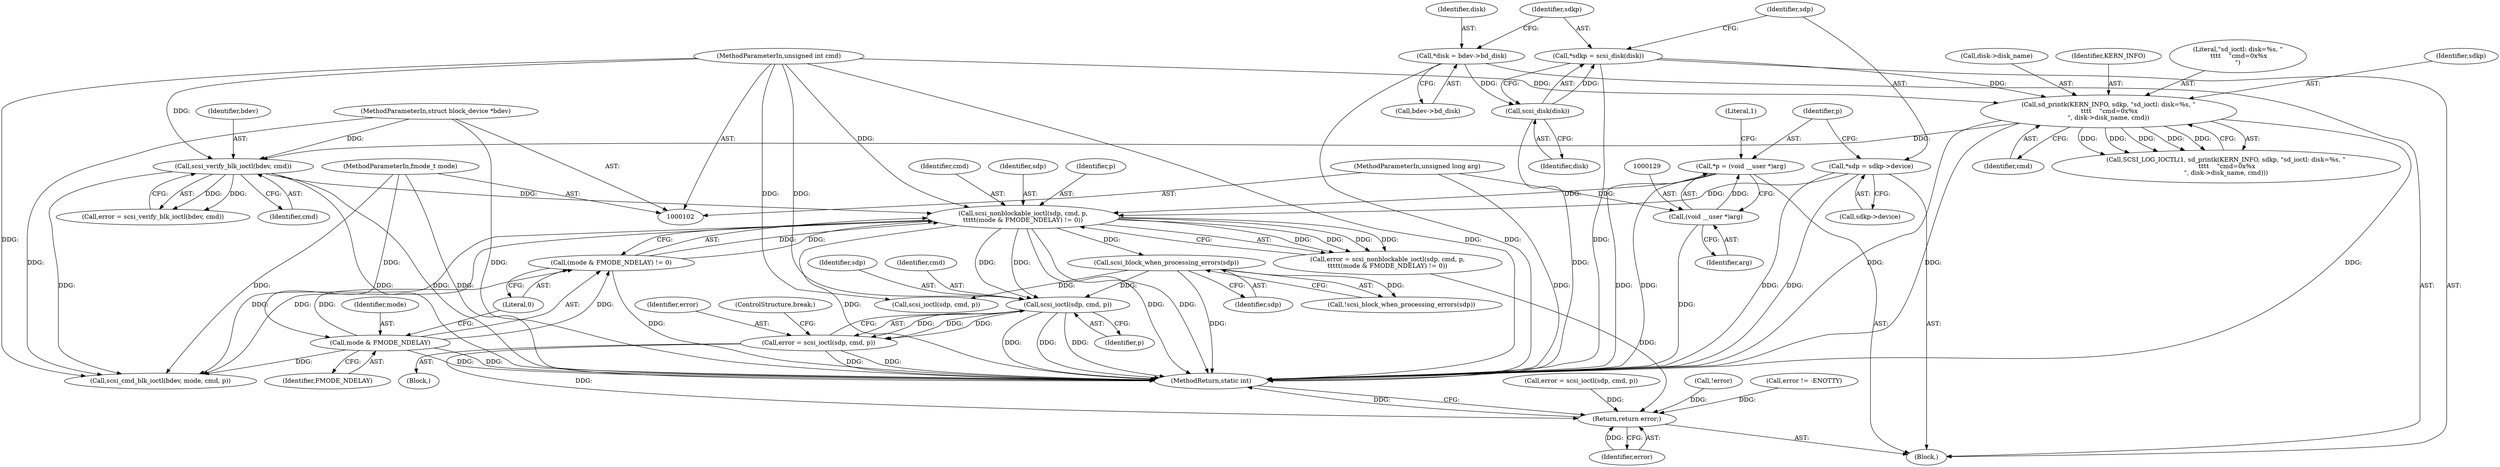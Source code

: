 digraph "0_linux_0bfc96cb77224736dfa35c3c555d37b3646ef35e_1@pointer" {
"1000179" [label="(Call,scsi_ioctl(sdp, cmd, p))"];
"1000167" [label="(Call,scsi_block_when_processing_errors(sdp))"];
"1000155" [label="(Call,scsi_nonblockable_ioctl(sdp, cmd, p,\n\t\t\t\t\t(mode & FMODE_NDELAY) != 0))"];
"1000120" [label="(Call,*sdp = sdkp->device)"];
"1000144" [label="(Call,scsi_verify_blk_ioctl(bdev, cmd))"];
"1000103" [label="(MethodParameterIn,struct block_device *bdev)"];
"1000134" [label="(Call,sd_printk(KERN_INFO, sdkp, \"sd_ioctl: disk=%s, \"\n \t\t\t\t    \"cmd=0x%x\n\", disk->disk_name, cmd))"];
"1000115" [label="(Call,*sdkp = scsi_disk(disk))"];
"1000117" [label="(Call,scsi_disk(disk))"];
"1000109" [label="(Call,*disk = bdev->bd_disk)"];
"1000105" [label="(MethodParameterIn,unsigned int cmd)"];
"1000126" [label="(Call,*p = (void __user *)arg)"];
"1000128" [label="(Call,(void __user *)arg)"];
"1000106" [label="(MethodParameterIn,unsigned long arg)"];
"1000159" [label="(Call,(mode & FMODE_NDELAY) != 0)"];
"1000160" [label="(Call,mode & FMODE_NDELAY)"];
"1000104" [label="(MethodParameterIn,fmode_t mode)"];
"1000177" [label="(Call,error = scsi_ioctl(sdp, cmd, p))"];
"1000206" [label="(Return,return error;)"];
"1000182" [label="(Identifier,p)"];
"1000166" [label="(Call,!scsi_block_when_processing_errors(sdp))"];
"1000126" [label="(Call,*p = (void __user *)arg)"];
"1000198" [label="(Call,error = scsi_ioctl(sdp, cmd, p))"];
"1000128" [label="(Call,(void __user *)arg)"];
"1000122" [label="(Call,sdkp->device)"];
"1000177" [label="(Call,error = scsi_ioctl(sdp, cmd, p))"];
"1000137" [label="(Literal,\"sd_ioctl: disk=%s, \"\n \t\t\t\t    \"cmd=0x%x\n\")"];
"1000130" [label="(Identifier,arg)"];
"1000167" [label="(Call,scsi_block_when_processing_errors(sdp))"];
"1000180" [label="(Identifier,sdp)"];
"1000155" [label="(Call,scsi_nonblockable_ioctl(sdp, cmd, p,\n\t\t\t\t\t(mode & FMODE_NDELAY) != 0))"];
"1000157" [label="(Identifier,cmd)"];
"1000104" [label="(MethodParameterIn,fmode_t mode)"];
"1000117" [label="(Call,scsi_disk(disk))"];
"1000141" [label="(Identifier,cmd)"];
"1000109" [label="(Call,*disk = bdev->bd_disk)"];
"1000111" [label="(Call,bdev->bd_disk)"];
"1000206" [label="(Return,return error;)"];
"1000110" [label="(Identifier,disk)"];
"1000120" [label="(Call,*sdp = sdkp->device)"];
"1000161" [label="(Identifier,mode)"];
"1000156" [label="(Identifier,sdp)"];
"1000142" [label="(Call,error = scsi_verify_blk_ioctl(bdev, cmd))"];
"1000118" [label="(Identifier,disk)"];
"1000136" [label="(Identifier,sdkp)"];
"1000138" [label="(Call,disk->disk_name)"];
"1000135" [label="(Identifier,KERN_INFO)"];
"1000160" [label="(Call,mode & FMODE_NDELAY)"];
"1000169" [label="(Call,!error)"];
"1000200" [label="(Call,scsi_ioctl(sdp, cmd, p))"];
"1000146" [label="(Identifier,cmd)"];
"1000183" [label="(ControlStructure,break;)"];
"1000153" [label="(Call,error = scsi_nonblockable_ioctl(sdp, cmd, p,\n\t\t\t\t\t(mode & FMODE_NDELAY) != 0))"];
"1000133" [label="(Literal,1)"];
"1000178" [label="(Identifier,error)"];
"1000207" [label="(Identifier,error)"];
"1000107" [label="(Block,)"];
"1000159" [label="(Call,(mode & FMODE_NDELAY) != 0)"];
"1000187" [label="(Call,scsi_cmd_blk_ioctl(bdev, mode, cmd, p))"];
"1000127" [label="(Identifier,p)"];
"1000162" [label="(Identifier,FMODE_NDELAY)"];
"1000168" [label="(Identifier,sdp)"];
"1000103" [label="(MethodParameterIn,struct block_device *bdev)"];
"1000163" [label="(Literal,0)"];
"1000106" [label="(MethodParameterIn,unsigned long arg)"];
"1000116" [label="(Identifier,sdkp)"];
"1000115" [label="(Call,*sdkp = scsi_disk(disk))"];
"1000179" [label="(Call,scsi_ioctl(sdp, cmd, p))"];
"1000134" [label="(Call,sd_printk(KERN_INFO, sdkp, \"sd_ioctl: disk=%s, \"\n \t\t\t\t    \"cmd=0x%x\n\", disk->disk_name, cmd))"];
"1000132" [label="(Call,SCSI_LOG_IOCTL(1, sd_printk(KERN_INFO, sdkp, \"sd_ioctl: disk=%s, \"\n \t\t\t\t    \"cmd=0x%x\n\", disk->disk_name, cmd)))"];
"1000174" [label="(Block,)"];
"1000145" [label="(Identifier,bdev)"];
"1000105" [label="(MethodParameterIn,unsigned int cmd)"];
"1000158" [label="(Identifier,p)"];
"1000208" [label="(MethodReturn,static int)"];
"1000193" [label="(Call,error != -ENOTTY)"];
"1000121" [label="(Identifier,sdp)"];
"1000181" [label="(Identifier,cmd)"];
"1000144" [label="(Call,scsi_verify_blk_ioctl(bdev, cmd))"];
"1000179" -> "1000177"  [label="AST: "];
"1000179" -> "1000182"  [label="CFG: "];
"1000180" -> "1000179"  [label="AST: "];
"1000181" -> "1000179"  [label="AST: "];
"1000182" -> "1000179"  [label="AST: "];
"1000177" -> "1000179"  [label="CFG: "];
"1000179" -> "1000208"  [label="DDG: "];
"1000179" -> "1000208"  [label="DDG: "];
"1000179" -> "1000208"  [label="DDG: "];
"1000179" -> "1000177"  [label="DDG: "];
"1000179" -> "1000177"  [label="DDG: "];
"1000179" -> "1000177"  [label="DDG: "];
"1000167" -> "1000179"  [label="DDG: "];
"1000155" -> "1000179"  [label="DDG: "];
"1000155" -> "1000179"  [label="DDG: "];
"1000105" -> "1000179"  [label="DDG: "];
"1000167" -> "1000166"  [label="AST: "];
"1000167" -> "1000168"  [label="CFG: "];
"1000168" -> "1000167"  [label="AST: "];
"1000166" -> "1000167"  [label="CFG: "];
"1000167" -> "1000208"  [label="DDG: "];
"1000167" -> "1000166"  [label="DDG: "];
"1000155" -> "1000167"  [label="DDG: "];
"1000167" -> "1000200"  [label="DDG: "];
"1000155" -> "1000153"  [label="AST: "];
"1000155" -> "1000159"  [label="CFG: "];
"1000156" -> "1000155"  [label="AST: "];
"1000157" -> "1000155"  [label="AST: "];
"1000158" -> "1000155"  [label="AST: "];
"1000159" -> "1000155"  [label="AST: "];
"1000153" -> "1000155"  [label="CFG: "];
"1000155" -> "1000208"  [label="DDG: "];
"1000155" -> "1000208"  [label="DDG: "];
"1000155" -> "1000208"  [label="DDG: "];
"1000155" -> "1000153"  [label="DDG: "];
"1000155" -> "1000153"  [label="DDG: "];
"1000155" -> "1000153"  [label="DDG: "];
"1000155" -> "1000153"  [label="DDG: "];
"1000120" -> "1000155"  [label="DDG: "];
"1000144" -> "1000155"  [label="DDG: "];
"1000105" -> "1000155"  [label="DDG: "];
"1000126" -> "1000155"  [label="DDG: "];
"1000159" -> "1000155"  [label="DDG: "];
"1000159" -> "1000155"  [label="DDG: "];
"1000155" -> "1000187"  [label="DDG: "];
"1000155" -> "1000187"  [label="DDG: "];
"1000120" -> "1000107"  [label="AST: "];
"1000120" -> "1000122"  [label="CFG: "];
"1000121" -> "1000120"  [label="AST: "];
"1000122" -> "1000120"  [label="AST: "];
"1000127" -> "1000120"  [label="CFG: "];
"1000120" -> "1000208"  [label="DDG: "];
"1000120" -> "1000208"  [label="DDG: "];
"1000144" -> "1000142"  [label="AST: "];
"1000144" -> "1000146"  [label="CFG: "];
"1000145" -> "1000144"  [label="AST: "];
"1000146" -> "1000144"  [label="AST: "];
"1000142" -> "1000144"  [label="CFG: "];
"1000144" -> "1000208"  [label="DDG: "];
"1000144" -> "1000208"  [label="DDG: "];
"1000144" -> "1000142"  [label="DDG: "];
"1000144" -> "1000142"  [label="DDG: "];
"1000103" -> "1000144"  [label="DDG: "];
"1000134" -> "1000144"  [label="DDG: "];
"1000105" -> "1000144"  [label="DDG: "];
"1000144" -> "1000187"  [label="DDG: "];
"1000103" -> "1000102"  [label="AST: "];
"1000103" -> "1000208"  [label="DDG: "];
"1000103" -> "1000187"  [label="DDG: "];
"1000134" -> "1000132"  [label="AST: "];
"1000134" -> "1000141"  [label="CFG: "];
"1000135" -> "1000134"  [label="AST: "];
"1000136" -> "1000134"  [label="AST: "];
"1000137" -> "1000134"  [label="AST: "];
"1000138" -> "1000134"  [label="AST: "];
"1000141" -> "1000134"  [label="AST: "];
"1000132" -> "1000134"  [label="CFG: "];
"1000134" -> "1000208"  [label="DDG: "];
"1000134" -> "1000208"  [label="DDG: "];
"1000134" -> "1000208"  [label="DDG: "];
"1000134" -> "1000132"  [label="DDG: "];
"1000134" -> "1000132"  [label="DDG: "];
"1000134" -> "1000132"  [label="DDG: "];
"1000134" -> "1000132"  [label="DDG: "];
"1000134" -> "1000132"  [label="DDG: "];
"1000115" -> "1000134"  [label="DDG: "];
"1000105" -> "1000134"  [label="DDG: "];
"1000115" -> "1000107"  [label="AST: "];
"1000115" -> "1000117"  [label="CFG: "];
"1000116" -> "1000115"  [label="AST: "];
"1000117" -> "1000115"  [label="AST: "];
"1000121" -> "1000115"  [label="CFG: "];
"1000115" -> "1000208"  [label="DDG: "];
"1000117" -> "1000115"  [label="DDG: "];
"1000117" -> "1000118"  [label="CFG: "];
"1000118" -> "1000117"  [label="AST: "];
"1000117" -> "1000208"  [label="DDG: "];
"1000109" -> "1000117"  [label="DDG: "];
"1000109" -> "1000107"  [label="AST: "];
"1000109" -> "1000111"  [label="CFG: "];
"1000110" -> "1000109"  [label="AST: "];
"1000111" -> "1000109"  [label="AST: "];
"1000116" -> "1000109"  [label="CFG: "];
"1000109" -> "1000208"  [label="DDG: "];
"1000105" -> "1000102"  [label="AST: "];
"1000105" -> "1000208"  [label="DDG: "];
"1000105" -> "1000187"  [label="DDG: "];
"1000105" -> "1000200"  [label="DDG: "];
"1000126" -> "1000107"  [label="AST: "];
"1000126" -> "1000128"  [label="CFG: "];
"1000127" -> "1000126"  [label="AST: "];
"1000128" -> "1000126"  [label="AST: "];
"1000133" -> "1000126"  [label="CFG: "];
"1000126" -> "1000208"  [label="DDG: "];
"1000126" -> "1000208"  [label="DDG: "];
"1000128" -> "1000126"  [label="DDG: "];
"1000128" -> "1000130"  [label="CFG: "];
"1000129" -> "1000128"  [label="AST: "];
"1000130" -> "1000128"  [label="AST: "];
"1000128" -> "1000208"  [label="DDG: "];
"1000106" -> "1000128"  [label="DDG: "];
"1000106" -> "1000102"  [label="AST: "];
"1000106" -> "1000208"  [label="DDG: "];
"1000159" -> "1000163"  [label="CFG: "];
"1000160" -> "1000159"  [label="AST: "];
"1000163" -> "1000159"  [label="AST: "];
"1000159" -> "1000208"  [label="DDG: "];
"1000160" -> "1000159"  [label="DDG: "];
"1000160" -> "1000159"  [label="DDG: "];
"1000160" -> "1000162"  [label="CFG: "];
"1000161" -> "1000160"  [label="AST: "];
"1000162" -> "1000160"  [label="AST: "];
"1000163" -> "1000160"  [label="CFG: "];
"1000160" -> "1000208"  [label="DDG: "];
"1000160" -> "1000208"  [label="DDG: "];
"1000104" -> "1000160"  [label="DDG: "];
"1000160" -> "1000187"  [label="DDG: "];
"1000104" -> "1000102"  [label="AST: "];
"1000104" -> "1000208"  [label="DDG: "];
"1000104" -> "1000187"  [label="DDG: "];
"1000177" -> "1000174"  [label="AST: "];
"1000178" -> "1000177"  [label="AST: "];
"1000183" -> "1000177"  [label="CFG: "];
"1000177" -> "1000208"  [label="DDG: "];
"1000177" -> "1000208"  [label="DDG: "];
"1000177" -> "1000206"  [label="DDG: "];
"1000206" -> "1000107"  [label="AST: "];
"1000206" -> "1000207"  [label="CFG: "];
"1000207" -> "1000206"  [label="AST: "];
"1000208" -> "1000206"  [label="CFG: "];
"1000206" -> "1000208"  [label="DDG: "];
"1000207" -> "1000206"  [label="DDG: "];
"1000193" -> "1000206"  [label="DDG: "];
"1000153" -> "1000206"  [label="DDG: "];
"1000198" -> "1000206"  [label="DDG: "];
"1000169" -> "1000206"  [label="DDG: "];
}
